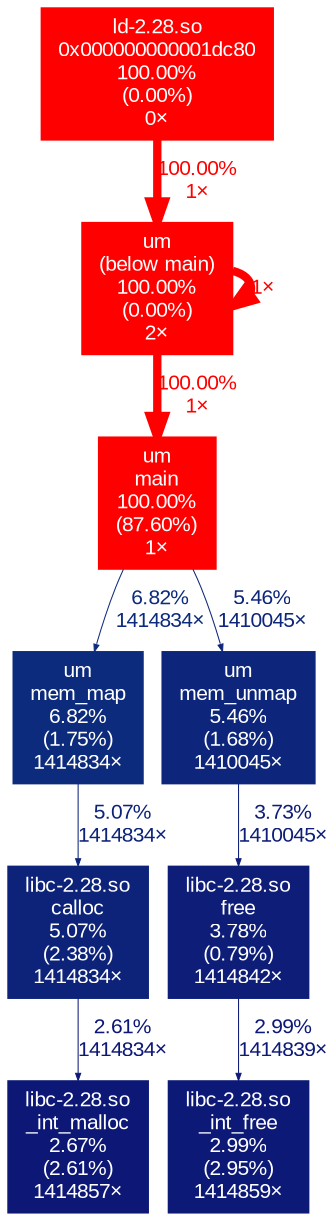 digraph {
	graph [fontname=Arial, nodesep=0.125, ranksep=0.25];
	node [fontcolor=white, fontname=Arial, height=0, shape=box, style=filled, width=0];
	edge [fontname=Arial];
	"(below main)" [color="#ff0000", fontcolor="#ffffff", fontsize="10.00", label="um\n(below main)\n100.00%\n(0.00%)\n2×"];
	"(below main)" -> "(below main)" [arrowsize="1.00", color="#ff0000", fontcolor="#ff0000", fontsize="10.00", label="1×", labeldistance="4.00", penwidth="4.00"];
	"(below main)" -> main [arrowsize="1.00", color="#ff0000", fontcolor="#ff0000", fontsize="10.00", label="100.00%\n1×", labeldistance="4.00", penwidth="4.00"];
	"0x000000000001dc80" [color="#ff0000", fontcolor="#ffffff", fontsize="10.00", label="ld-2.28.so\n0x000000000001dc80\n100.00%\n(0.00%)\n0×"];
	"0x000000000001dc80" -> "(below main)" [arrowsize="1.00", color="#ff0000", fontcolor="#ff0000", fontsize="10.00", label="100.00%\n1×", labeldistance="4.00", penwidth="4.00"];
	"_int_free" [color="#0d1977", fontcolor="#ffffff", fontsize="10.00", label="libc-2.28.so\n_int_free\n2.99%\n(2.95%)\n1414859×"];
	"_int_malloc" [color="#0d1876", fontcolor="#ffffff", fontsize="10.00", label="libc-2.28.so\n_int_malloc\n2.67%\n(2.61%)\n1414857×"];
	calloc [color="#0d2379", fontcolor="#ffffff", fontsize="10.00", label="libc-2.28.so\ncalloc\n5.07%\n(2.38%)\n1414834×"];
	calloc -> "_int_malloc" [arrowsize="0.35", color="#0d1876", fontcolor="#0d1876", fontsize="10.00", label="2.61%\n1414834×", labeldistance="0.50", penwidth="0.50"];
	free [color="#0d1d78", fontcolor="#ffffff", fontsize="10.00", label="libc-2.28.so\nfree\n3.78%\n(0.79%)\n1414842×"];
	free -> "_int_free" [arrowsize="0.35", color="#0d1977", fontcolor="#0d1977", fontsize="10.00", label="2.99%\n1414839×", labeldistance="0.50", penwidth="0.50"];
	main [color="#ff0000", fontcolor="#ffffff", fontsize="10.00", label="um\nmain\n100.00%\n(87.60%)\n1×"];
	main -> "mem_map" [arrowsize="0.35", color="#0d2b7c", fontcolor="#0d2b7c", fontsize="10.00", label="6.82%\n1414834×", labeldistance="0.50", penwidth="0.50"];
	main -> "mem_unmap" [arrowsize="0.35", color="#0d257a", fontcolor="#0d257a", fontsize="10.00", label="5.46%\n1410045×", labeldistance="0.50", penwidth="0.50"];
	"mem_map" [color="#0d2b7c", fontcolor="#ffffff", fontsize="10.00", label="um\nmem_map\n6.82%\n(1.75%)\n1414834×"];
	"mem_map" -> calloc [arrowsize="0.35", color="#0d2379", fontcolor="#0d2379", fontsize="10.00", label="5.07%\n1414834×", labeldistance="0.50", penwidth="0.50"];
	"mem_unmap" [color="#0d257a", fontcolor="#ffffff", fontsize="10.00", label="um\nmem_unmap\n5.46%\n(1.68%)\n1410045×"];
	"mem_unmap" -> free [arrowsize="0.35", color="#0d1d78", fontcolor="#0d1d78", fontsize="10.00", label="3.73%\n1410045×", labeldistance="0.50", penwidth="0.50"];
}
